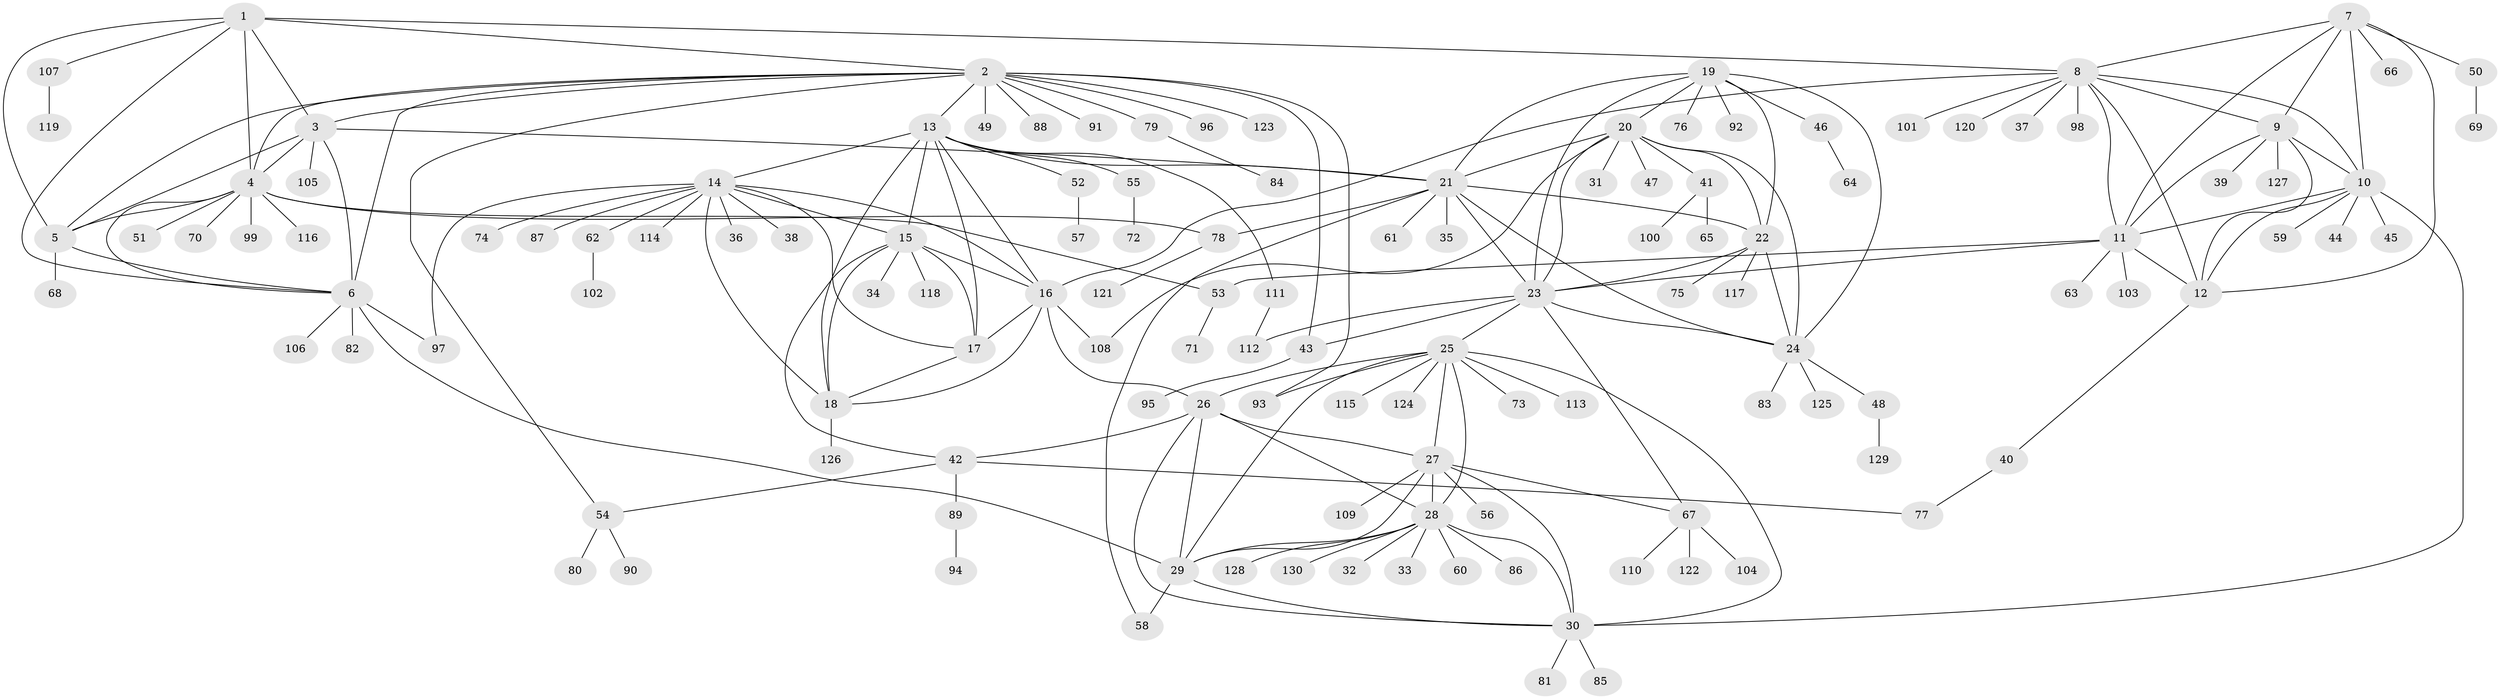 // Generated by graph-tools (version 1.1) at 2025/37/03/09/25 02:37:17]
// undirected, 130 vertices, 197 edges
graph export_dot {
graph [start="1"]
  node [color=gray90,style=filled];
  1;
  2;
  3;
  4;
  5;
  6;
  7;
  8;
  9;
  10;
  11;
  12;
  13;
  14;
  15;
  16;
  17;
  18;
  19;
  20;
  21;
  22;
  23;
  24;
  25;
  26;
  27;
  28;
  29;
  30;
  31;
  32;
  33;
  34;
  35;
  36;
  37;
  38;
  39;
  40;
  41;
  42;
  43;
  44;
  45;
  46;
  47;
  48;
  49;
  50;
  51;
  52;
  53;
  54;
  55;
  56;
  57;
  58;
  59;
  60;
  61;
  62;
  63;
  64;
  65;
  66;
  67;
  68;
  69;
  70;
  71;
  72;
  73;
  74;
  75;
  76;
  77;
  78;
  79;
  80;
  81;
  82;
  83;
  84;
  85;
  86;
  87;
  88;
  89;
  90;
  91;
  92;
  93;
  94;
  95;
  96;
  97;
  98;
  99;
  100;
  101;
  102;
  103;
  104;
  105;
  106;
  107;
  108;
  109;
  110;
  111;
  112;
  113;
  114;
  115;
  116;
  117;
  118;
  119;
  120;
  121;
  122;
  123;
  124;
  125;
  126;
  127;
  128;
  129;
  130;
  1 -- 2;
  1 -- 3;
  1 -- 4;
  1 -- 5;
  1 -- 6;
  1 -- 8;
  1 -- 107;
  2 -- 3;
  2 -- 4;
  2 -- 5;
  2 -- 6;
  2 -- 13;
  2 -- 43;
  2 -- 49;
  2 -- 54;
  2 -- 79;
  2 -- 88;
  2 -- 91;
  2 -- 93;
  2 -- 96;
  2 -- 123;
  3 -- 4;
  3 -- 5;
  3 -- 6;
  3 -- 21;
  3 -- 105;
  4 -- 5;
  4 -- 6;
  4 -- 51;
  4 -- 53;
  4 -- 70;
  4 -- 78;
  4 -- 99;
  4 -- 116;
  5 -- 6;
  5 -- 68;
  6 -- 29;
  6 -- 82;
  6 -- 97;
  6 -- 106;
  7 -- 8;
  7 -- 9;
  7 -- 10;
  7 -- 11;
  7 -- 12;
  7 -- 50;
  7 -- 66;
  8 -- 9;
  8 -- 10;
  8 -- 11;
  8 -- 12;
  8 -- 16;
  8 -- 37;
  8 -- 98;
  8 -- 101;
  8 -- 120;
  9 -- 10;
  9 -- 11;
  9 -- 12;
  9 -- 39;
  9 -- 127;
  10 -- 11;
  10 -- 12;
  10 -- 30;
  10 -- 44;
  10 -- 45;
  10 -- 59;
  11 -- 12;
  11 -- 23;
  11 -- 53;
  11 -- 63;
  11 -- 103;
  12 -- 40;
  13 -- 14;
  13 -- 15;
  13 -- 16;
  13 -- 17;
  13 -- 18;
  13 -- 21;
  13 -- 52;
  13 -- 55;
  13 -- 111;
  14 -- 15;
  14 -- 16;
  14 -- 17;
  14 -- 18;
  14 -- 36;
  14 -- 38;
  14 -- 62;
  14 -- 74;
  14 -- 87;
  14 -- 97;
  14 -- 114;
  15 -- 16;
  15 -- 17;
  15 -- 18;
  15 -- 34;
  15 -- 42;
  15 -- 118;
  16 -- 17;
  16 -- 18;
  16 -- 26;
  16 -- 108;
  17 -- 18;
  18 -- 126;
  19 -- 20;
  19 -- 21;
  19 -- 22;
  19 -- 23;
  19 -- 24;
  19 -- 46;
  19 -- 76;
  19 -- 92;
  20 -- 21;
  20 -- 22;
  20 -- 23;
  20 -- 24;
  20 -- 31;
  20 -- 41;
  20 -- 47;
  20 -- 108;
  21 -- 22;
  21 -- 23;
  21 -- 24;
  21 -- 35;
  21 -- 58;
  21 -- 61;
  21 -- 78;
  22 -- 23;
  22 -- 24;
  22 -- 75;
  22 -- 117;
  23 -- 24;
  23 -- 25;
  23 -- 43;
  23 -- 67;
  23 -- 112;
  24 -- 48;
  24 -- 83;
  24 -- 125;
  25 -- 26;
  25 -- 27;
  25 -- 28;
  25 -- 29;
  25 -- 30;
  25 -- 73;
  25 -- 93;
  25 -- 113;
  25 -- 115;
  25 -- 124;
  26 -- 27;
  26 -- 28;
  26 -- 29;
  26 -- 30;
  26 -- 42;
  27 -- 28;
  27 -- 29;
  27 -- 30;
  27 -- 56;
  27 -- 67;
  27 -- 109;
  28 -- 29;
  28 -- 30;
  28 -- 32;
  28 -- 33;
  28 -- 60;
  28 -- 86;
  28 -- 128;
  28 -- 130;
  29 -- 30;
  29 -- 58;
  30 -- 81;
  30 -- 85;
  40 -- 77;
  41 -- 65;
  41 -- 100;
  42 -- 54;
  42 -- 77;
  42 -- 89;
  43 -- 95;
  46 -- 64;
  48 -- 129;
  50 -- 69;
  52 -- 57;
  53 -- 71;
  54 -- 80;
  54 -- 90;
  55 -- 72;
  62 -- 102;
  67 -- 104;
  67 -- 110;
  67 -- 122;
  78 -- 121;
  79 -- 84;
  89 -- 94;
  107 -- 119;
  111 -- 112;
}
